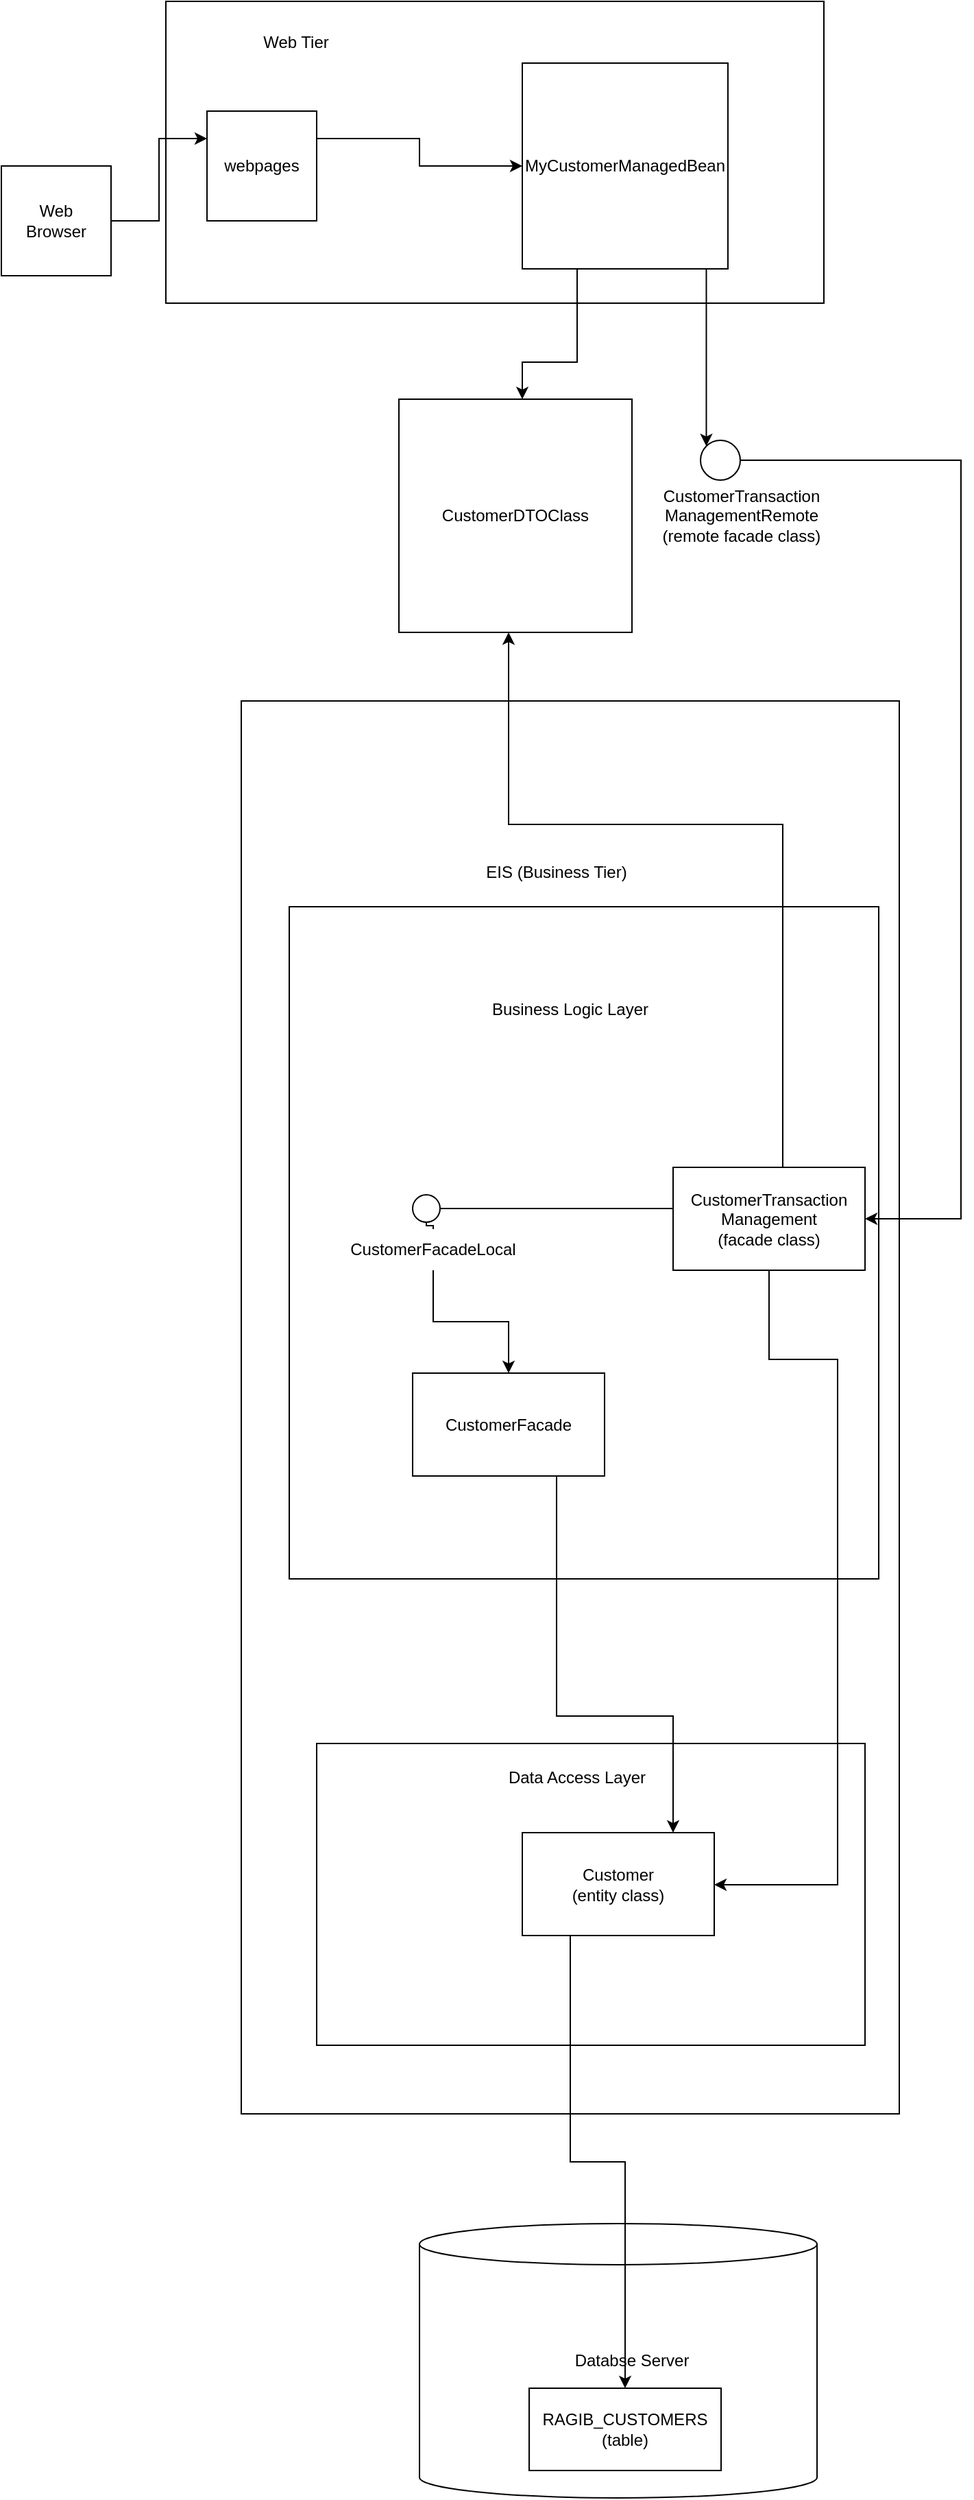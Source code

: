 <mxfile version="18.1.1" type="device"><diagram id="8l0VSRo7uGPuJ5fUtJou" name="Page-1"><mxGraphModel dx="1858" dy="689" grid="1" gridSize="10" guides="1" tooltips="1" connect="1" arrows="1" fold="1" page="1" pageScale="1" pageWidth="850" pageHeight="1100" math="0" shadow="0"><root><mxCell id="0"/><mxCell id="1" parent="0"/><mxCell id="8azswIwTtEGh8bmxYIAu-10" value="" style="rounded=0;whiteSpace=wrap;html=1;" parent="1" vertex="1"><mxGeometry x="180" y="60" width="480" height="220" as="geometry"/></mxCell><mxCell id="8azswIwTtEGh8bmxYIAu-26" style="edgeStyle=orthogonalEdgeStyle;rounded=0;orthogonalLoop=1;jettySize=auto;html=1;exitX=1;exitY=0.5;exitDx=0;exitDy=0;entryX=0;entryY=0.25;entryDx=0;entryDy=0;" parent="1" source="8azswIwTtEGh8bmxYIAu-1" target="8azswIwTtEGh8bmxYIAu-5" edge="1"><mxGeometry relative="1" as="geometry"/></mxCell><mxCell id="8azswIwTtEGh8bmxYIAu-1" value="" style="whiteSpace=wrap;html=1;aspect=fixed;" parent="1" vertex="1"><mxGeometry x="60" y="180" width="80" height="80" as="geometry"/></mxCell><mxCell id="8azswIwTtEGh8bmxYIAu-3" value="Web Browser" style="text;html=1;strokeColor=none;fillColor=none;align=center;verticalAlign=middle;whiteSpace=wrap;rounded=0;" parent="1" vertex="1"><mxGeometry x="70" y="205" width="60" height="30" as="geometry"/></mxCell><mxCell id="8azswIwTtEGh8bmxYIAu-4" value="Web Tier" style="text;html=1;strokeColor=none;fillColor=none;align=center;verticalAlign=middle;whiteSpace=wrap;rounded=0;" parent="1" vertex="1"><mxGeometry x="245" y="75" width="60" height="30" as="geometry"/></mxCell><mxCell id="8azswIwTtEGh8bmxYIAu-28" style="edgeStyle=orthogonalEdgeStyle;rounded=0;orthogonalLoop=1;jettySize=auto;html=1;exitX=1;exitY=0.25;exitDx=0;exitDy=0;" parent="1" source="8azswIwTtEGh8bmxYIAu-5" target="9JGubjV86cY9P40QtlcI-1" edge="1"><mxGeometry relative="1" as="geometry"><mxPoint x="337.5" y="230" as="targetPoint"/></mxGeometry></mxCell><mxCell id="8azswIwTtEGh8bmxYIAu-5" value="webpages" style="whiteSpace=wrap;html=1;aspect=fixed;" parent="1" vertex="1"><mxGeometry x="210" y="140" width="80" height="80" as="geometry"/></mxCell><mxCell id="8azswIwTtEGh8bmxYIAu-22" value="" style="shape=cylinder3;whiteSpace=wrap;html=1;boundedLbl=1;backgroundOutline=1;size=15;" parent="1" vertex="1"><mxGeometry x="365" y="1680" width="290" height="200" as="geometry"/></mxCell><mxCell id="9JGubjV86cY9P40QtlcI-24" style="edgeStyle=elbowEdgeStyle;rounded=0;orthogonalLoop=1;jettySize=auto;html=1;entryX=0;entryY=0;entryDx=0;entryDy=0;elbow=vertical;" parent="1" source="9JGubjV86cY9P40QtlcI-1" target="9JGubjV86cY9P40QtlcI-10" edge="1"><mxGeometry relative="1" as="geometry"><Array as="points"><mxPoint x="550" y="220"/><mxPoint x="515" y="280"/><mxPoint x="640" y="180"/></Array></mxGeometry></mxCell><mxCell id="9JGubjV86cY9P40QtlcI-1" value="MyCustomerManagedBean" style="whiteSpace=wrap;html=1;aspect=fixed;" parent="1" vertex="1"><mxGeometry x="440" y="105" width="150" height="150" as="geometry"/></mxCell><mxCell id="9JGubjV86cY9P40QtlcI-4" value="" style="rounded=0;whiteSpace=wrap;html=1;" parent="1" vertex="1"><mxGeometry x="235" y="570" width="480" height="1030" as="geometry"/></mxCell><mxCell id="9JGubjV86cY9P40QtlcI-5" value="" style="rounded=0;whiteSpace=wrap;html=1;" parent="1" vertex="1"><mxGeometry x="270" y="720" width="430" height="490" as="geometry"/></mxCell><mxCell id="9JGubjV86cY9P40QtlcI-6" value="EIS (Business Tier)" style="text;html=1;strokeColor=none;fillColor=none;align=center;verticalAlign=middle;whiteSpace=wrap;rounded=0;" parent="1" vertex="1"><mxGeometry x="370" y="680" width="190" height="30" as="geometry"/></mxCell><mxCell id="9JGubjV86cY9P40QtlcI-7" value="Business Logic Layer" style="text;html=1;strokeColor=none;fillColor=none;align=center;verticalAlign=middle;whiteSpace=wrap;rounded=0;" parent="1" vertex="1"><mxGeometry x="380" y="780" width="190" height="30" as="geometry"/></mxCell><mxCell id="9JGubjV86cY9P40QtlcI-29" style="edgeStyle=elbowEdgeStyle;rounded=0;orthogonalLoop=1;jettySize=auto;elbow=vertical;html=1;entryX=0;entryY=0.5;entryDx=0;entryDy=0;" parent="1" source="9JGubjV86cY9P40QtlcI-8" target="9JGubjV86cY9P40QtlcI-11" edge="1"><mxGeometry relative="1" as="geometry"/></mxCell><mxCell id="9JGubjV86cY9P40QtlcI-8" value="&lt;div&gt;CustomerTransaction&lt;/div&gt;&lt;div&gt;Management&lt;/div&gt;&lt;div&gt;(facade class)&lt;br&gt;&lt;/div&gt;" style="rounded=0;whiteSpace=wrap;html=1;" parent="1" vertex="1"><mxGeometry x="550" y="910" width="140" height="75" as="geometry"/></mxCell><mxCell id="9JGubjV86cY9P40QtlcI-9" value="CustomerFacade" style="rounded=0;whiteSpace=wrap;html=1;" parent="1" vertex="1"><mxGeometry x="360" y="1060" width="140" height="75" as="geometry"/></mxCell><mxCell id="9JGubjV86cY9P40QtlcI-28" style="edgeStyle=elbowEdgeStyle;rounded=0;orthogonalLoop=1;jettySize=auto;elbow=vertical;html=1;" parent="1" source="9JGubjV86cY9P40QtlcI-10" target="9JGubjV86cY9P40QtlcI-8" edge="1"><mxGeometry relative="1" as="geometry"><Array as="points"><mxPoint x="760" y="740"/><mxPoint x="380" y="1010"/><mxPoint x="610" y="1030"/><mxPoint x="640" y="800"/></Array></mxGeometry></mxCell><mxCell id="9JGubjV86cY9P40QtlcI-10" value="" style="ellipse;whiteSpace=wrap;html=1;aspect=fixed;" parent="1" vertex="1"><mxGeometry x="570" y="380" width="29" height="29" as="geometry"/></mxCell><mxCell id="9JGubjV86cY9P40QtlcI-31" style="edgeStyle=elbowEdgeStyle;rounded=0;orthogonalLoop=1;jettySize=auto;elbow=vertical;html=1;startArrow=none;" parent="1" source="9JGubjV86cY9P40QtlcI-30" target="9JGubjV86cY9P40QtlcI-9" edge="1"><mxGeometry relative="1" as="geometry"/></mxCell><mxCell id="9JGubjV86cY9P40QtlcI-11" value="" style="ellipse;whiteSpace=wrap;html=1;aspect=fixed;" parent="1" vertex="1"><mxGeometry x="360" y="930" width="20" height="20" as="geometry"/></mxCell><mxCell id="9JGubjV86cY9P40QtlcI-13" value="" style="rounded=0;whiteSpace=wrap;html=1;" parent="1" vertex="1"><mxGeometry x="290" y="1330" width="400" height="220" as="geometry"/></mxCell><mxCell id="9JGubjV86cY9P40QtlcI-14" value="Data Access Layer" style="text;html=1;strokeColor=none;fillColor=none;align=center;verticalAlign=middle;whiteSpace=wrap;rounded=0;" parent="1" vertex="1"><mxGeometry x="390" y="1340" width="180" height="30" as="geometry"/></mxCell><mxCell id="dM-Oi0ZRflgufAqg8Qtk-7" style="edgeStyle=orthogonalEdgeStyle;rounded=0;orthogonalLoop=1;jettySize=auto;html=1;exitX=0.25;exitY=1;exitDx=0;exitDy=0;" edge="1" parent="1" source="9JGubjV86cY9P40QtlcI-15" target="9JGubjV86cY9P40QtlcI-17"><mxGeometry relative="1" as="geometry"/></mxCell><mxCell id="9JGubjV86cY9P40QtlcI-15" value="&lt;div&gt;Customer&lt;/div&gt;&lt;div&gt;(entity class)&lt;br&gt;&lt;/div&gt;" style="rounded=0;whiteSpace=wrap;html=1;" parent="1" vertex="1"><mxGeometry x="440" y="1395" width="140" height="75" as="geometry"/></mxCell><mxCell id="9JGubjV86cY9P40QtlcI-16" value="Databse Server" style="text;html=1;strokeColor=none;fillColor=none;align=center;verticalAlign=middle;whiteSpace=wrap;rounded=0;" parent="1" vertex="1"><mxGeometry x="425" y="1765" width="190" height="30" as="geometry"/></mxCell><mxCell id="9JGubjV86cY9P40QtlcI-17" value="&lt;div&gt;RAGIB_CUSTOMERS&lt;/div&gt;&lt;div&gt;(table)&lt;br&gt;&lt;/div&gt;" style="rounded=0;whiteSpace=wrap;html=1;" parent="1" vertex="1"><mxGeometry x="445" y="1800" width="140" height="60" as="geometry"/></mxCell><mxCell id="9JGubjV86cY9P40QtlcI-22" style="edgeStyle=orthogonalEdgeStyle;rounded=0;orthogonalLoop=1;jettySize=auto;html=1;" parent="1" source="9JGubjV86cY9P40QtlcI-1" target="PTfuNuuR5u1EQyOtB_FC-4" edge="1"><mxGeometry relative="1" as="geometry"><mxPoint x="350" y="700" as="targetPoint"/><Array as="points"><mxPoint x="480" y="323"/><mxPoint x="440" y="323"/></Array></mxGeometry></mxCell><mxCell id="9JGubjV86cY9P40QtlcI-27" value="&lt;div&gt;CustomerTransaction&lt;/div&gt;&lt;div&gt;ManagementRemote&lt;/div&gt;&lt;div&gt;(remote facade class)&lt;/div&gt;" style="text;html=1;strokeColor=none;fillColor=none;align=center;verticalAlign=middle;whiteSpace=wrap;rounded=0;" parent="1" vertex="1"><mxGeometry x="530" y="400" width="140" height="70" as="geometry"/></mxCell><mxCell id="9JGubjV86cY9P40QtlcI-34" style="edgeStyle=orthogonalEdgeStyle;rounded=0;orthogonalLoop=1;jettySize=auto;elbow=vertical;html=1;" parent="1" source="9JGubjV86cY9P40QtlcI-8" target="PTfuNuuR5u1EQyOtB_FC-4" edge="1"><mxGeometry relative="1" as="geometry"><Array as="points"><mxPoint x="630" y="660"/><mxPoint x="430" y="660"/></Array></mxGeometry></mxCell><mxCell id="PTfuNuuR5u1EQyOtB_FC-4" value="CustomerDTOClass" style="whiteSpace=wrap;html=1;aspect=fixed;" parent="1" vertex="1"><mxGeometry x="350" y="350" width="170" height="170" as="geometry"/></mxCell><mxCell id="9JGubjV86cY9P40QtlcI-33" style="edgeStyle=elbowEdgeStyle;rounded=0;orthogonalLoop=1;jettySize=auto;elbow=vertical;html=1;exitX=0.75;exitY=1;exitDx=0;exitDy=0;" parent="1" source="9JGubjV86cY9P40QtlcI-9" target="9JGubjV86cY9P40QtlcI-15" edge="1"><mxGeometry relative="1" as="geometry"><mxPoint x="565" y="1223" as="targetPoint"/><Array as="points"><mxPoint x="550" y="1310"/></Array></mxGeometry></mxCell><mxCell id="4aAPEmUdFDsLDUeaeYwX-2" style="edgeStyle=orthogonalEdgeStyle;rounded=0;orthogonalLoop=1;jettySize=auto;elbow=vertical;html=1;" parent="1" source="9JGubjV86cY9P40QtlcI-8" target="9JGubjV86cY9P40QtlcI-15" edge="1"><mxGeometry relative="1" as="geometry"><Array as="points"><mxPoint x="620" y="1050"/><mxPoint x="670" y="1050"/><mxPoint x="670" y="1433"/></Array><mxPoint x="415" y="1057.5" as="sourcePoint"/><mxPoint x="270" y="1380.077" as="targetPoint"/></mxGeometry></mxCell><mxCell id="9JGubjV86cY9P40QtlcI-30" value="CustomerFacadeLocal" style="text;html=1;strokeColor=none;fillColor=none;align=center;verticalAlign=middle;whiteSpace=wrap;rounded=0;" parent="1" vertex="1"><mxGeometry x="280" y="955" width="190" height="30" as="geometry"/></mxCell><mxCell id="dM-Oi0ZRflgufAqg8Qtk-5" value="" style="edgeStyle=elbowEdgeStyle;rounded=0;orthogonalLoop=1;jettySize=auto;elbow=vertical;html=1;endArrow=none;" edge="1" parent="1" source="9JGubjV86cY9P40QtlcI-11" target="9JGubjV86cY9P40QtlcI-30"><mxGeometry relative="1" as="geometry"><mxPoint x="370" y="950" as="sourcePoint"/><mxPoint x="540" y="1070" as="targetPoint"/></mxGeometry></mxCell></root></mxGraphModel></diagram></mxfile>
